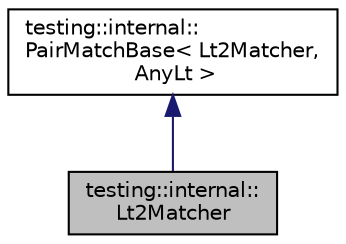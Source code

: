 digraph "testing::internal::Lt2Matcher"
{
  edge [fontname="Helvetica",fontsize="10",labelfontname="Helvetica",labelfontsize="10"];
  node [fontname="Helvetica",fontsize="10",shape=record];
  Node1 [label="testing::internal::\lLt2Matcher",height=0.2,width=0.4,color="black", fillcolor="grey75", style="filled", fontcolor="black"];
  Node2 -> Node1 [dir="back",color="midnightblue",fontsize="10",style="solid"];
  Node2 [label="testing::internal::\lPairMatchBase\< Lt2Matcher,\l AnyLt \>",height=0.2,width=0.4,color="black", fillcolor="white", style="filled",URL="$classtesting_1_1internal_1_1_pair_match_base.html"];
}
